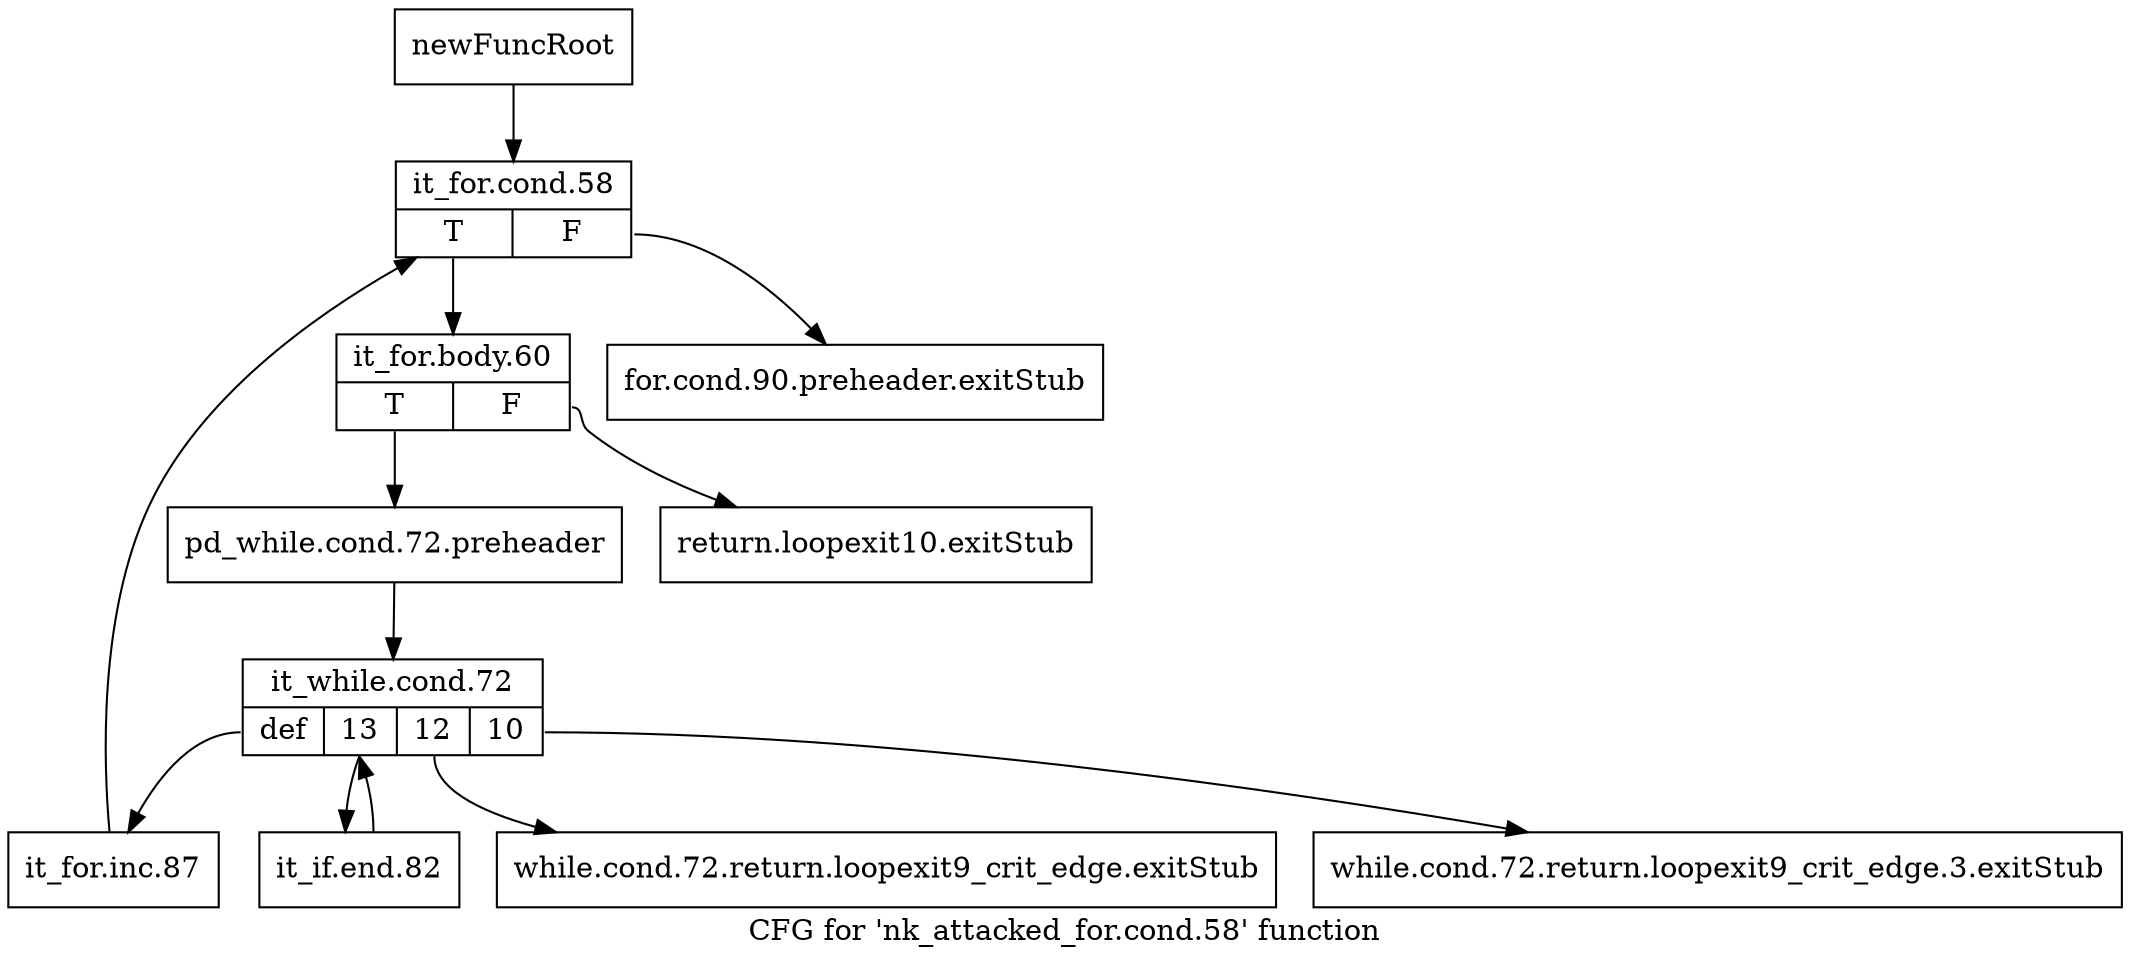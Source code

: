 digraph "CFG for 'nk_attacked_for.cond.58' function" {
	label="CFG for 'nk_attacked_for.cond.58' function";

	Node0xf9f6b0 [shape=record,label="{newFuncRoot}"];
	Node0xf9f6b0 -> Node0xf9f840;
	Node0xf9f700 [shape=record,label="{for.cond.90.preheader.exitStub}"];
	Node0xf9f750 [shape=record,label="{return.loopexit10.exitStub}"];
	Node0xf9f7a0 [shape=record,label="{while.cond.72.return.loopexit9_crit_edge.exitStub}"];
	Node0xf9f7f0 [shape=record,label="{while.cond.72.return.loopexit9_crit_edge.3.exitStub}"];
	Node0xf9f840 [shape=record,label="{it_for.cond.58|{<s0>T|<s1>F}}"];
	Node0xf9f840:s0 -> Node0xf9f890;
	Node0xf9f840:s1 -> Node0xf9f700;
	Node0xf9f890 [shape=record,label="{it_for.body.60|{<s0>T|<s1>F}}"];
	Node0xf9f890:s0 -> Node0xf9f8e0;
	Node0xf9f890:s1 -> Node0xf9f750;
	Node0xf9f8e0 [shape=record,label="{pd_while.cond.72.preheader}"];
	Node0xf9f8e0 -> Node0xf9f930;
	Node0xf9f930 [shape=record,label="{it_while.cond.72|{<s0>def|<s1>13|<s2>12|<s3>10}}"];
	Node0xf9f930:s0 -> Node0xf9f9d0;
	Node0xf9f930:s1 -> Node0xf9f980;
	Node0xf9f930:s2 -> Node0xf9f7a0;
	Node0xf9f930:s3 -> Node0xf9f7f0;
	Node0xf9f980 [shape=record,label="{it_if.end.82}"];
	Node0xf9f980 -> Node0xf9f930;
	Node0xf9f9d0 [shape=record,label="{it_for.inc.87}"];
	Node0xf9f9d0 -> Node0xf9f840;
}

